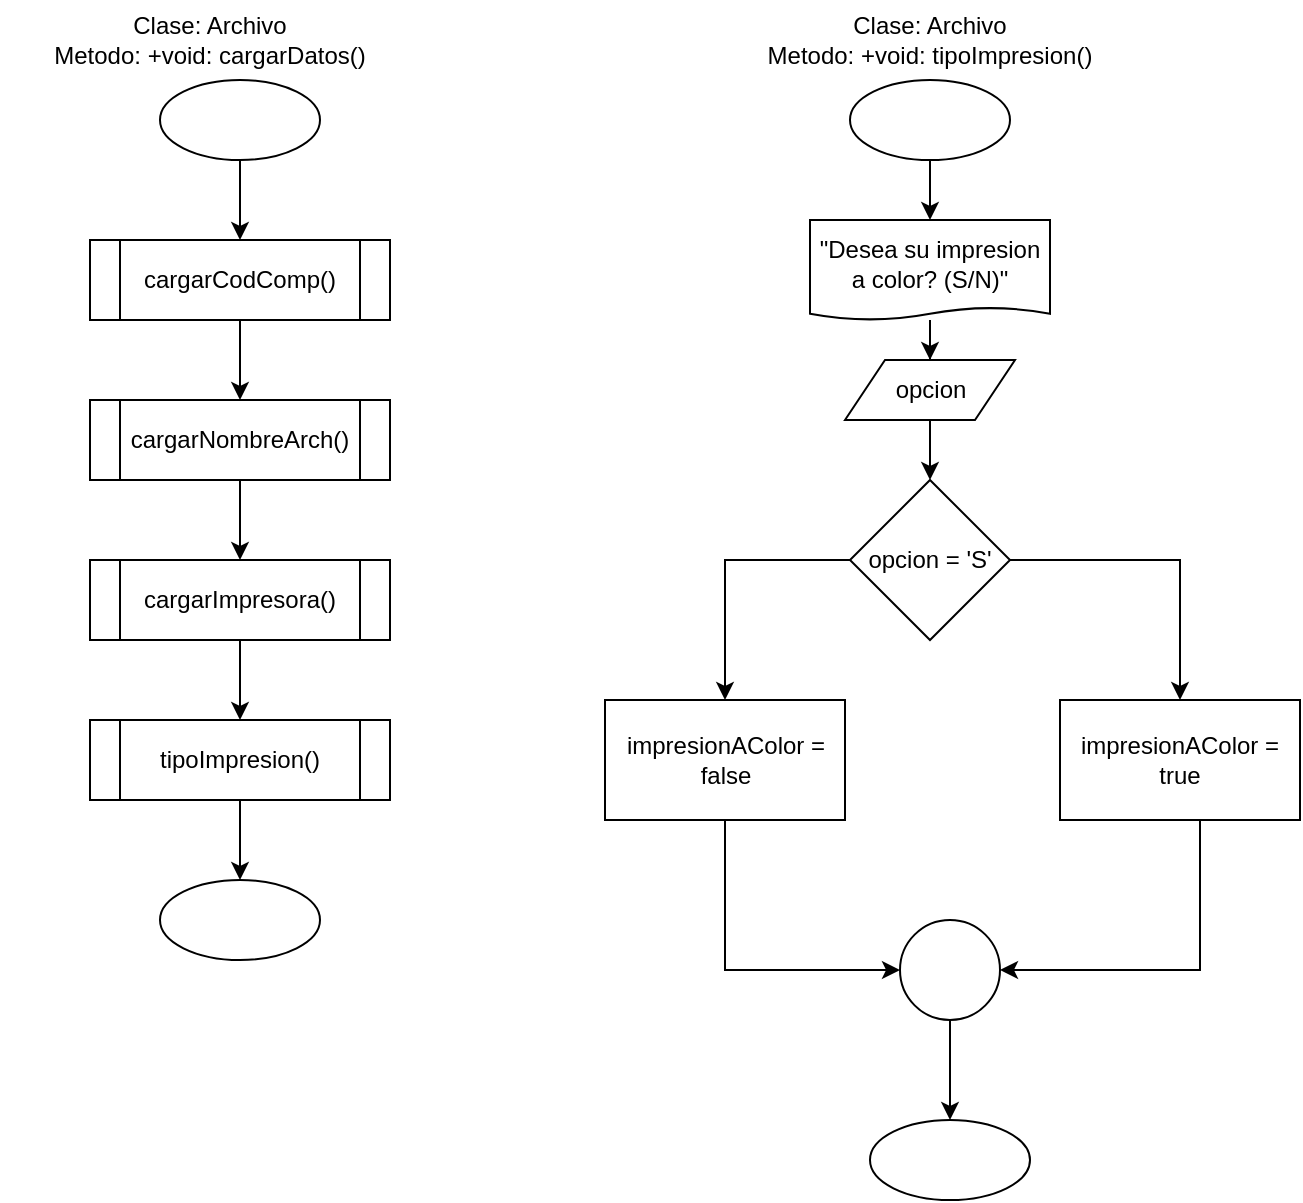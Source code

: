 <mxfile version="24.4.0" type="google" pages="3">
  <diagram name="impresion" id="LlRBKS7MbEKpEJgh919S">
    <mxGraphModel grid="1" page="1" gridSize="10" guides="1" tooltips="1" connect="1" arrows="1" fold="1" pageScale="1" pageWidth="827" pageHeight="1169" math="0" shadow="0">
      <root>
        <mxCell id="0" />
        <mxCell id="1" parent="0" />
        <mxCell id="ZWdwFOyI-Ob9fIk1LWZF-1" value="&lt;div&gt;Clase: Archivo&lt;/div&gt;&lt;div&gt;Metodo: +void: cargarDatos()&lt;br&gt;&lt;/div&gt;" style="text;html=1;align=center;verticalAlign=middle;whiteSpace=wrap;rounded=0;" vertex="1" parent="1">
          <mxGeometry x="160" y="40" width="210" height="40" as="geometry" />
        </mxCell>
        <mxCell id="ZWdwFOyI-Ob9fIk1LWZF-6" value="" style="edgeStyle=orthogonalEdgeStyle;rounded=0;orthogonalLoop=1;jettySize=auto;html=1;" edge="1" parent="1" source="ZWdwFOyI-Ob9fIk1LWZF-2" target="ZWdwFOyI-Ob9fIk1LWZF-5">
          <mxGeometry relative="1" as="geometry" />
        </mxCell>
        <mxCell id="ZWdwFOyI-Ob9fIk1LWZF-2" value="" style="ellipse;whiteSpace=wrap;html=1;" vertex="1" parent="1">
          <mxGeometry x="240" y="80" width="80" height="40" as="geometry" />
        </mxCell>
        <mxCell id="ZWdwFOyI-Ob9fIk1LWZF-8" value="" style="edgeStyle=orthogonalEdgeStyle;rounded=0;orthogonalLoop=1;jettySize=auto;html=1;" edge="1" parent="1" source="ZWdwFOyI-Ob9fIk1LWZF-5" target="ZWdwFOyI-Ob9fIk1LWZF-7">
          <mxGeometry relative="1" as="geometry" />
        </mxCell>
        <mxCell id="ZWdwFOyI-Ob9fIk1LWZF-5" value="cargarCodComp()" style="shape=process;whiteSpace=wrap;html=1;backgroundOutline=1;" vertex="1" parent="1">
          <mxGeometry x="205" y="160" width="150" height="40" as="geometry" />
        </mxCell>
        <mxCell id="ZWdwFOyI-Ob9fIk1LWZF-10" value="" style="edgeStyle=orthogonalEdgeStyle;rounded=0;orthogonalLoop=1;jettySize=auto;html=1;" edge="1" parent="1" source="ZWdwFOyI-Ob9fIk1LWZF-7" target="ZWdwFOyI-Ob9fIk1LWZF-9">
          <mxGeometry relative="1" as="geometry" />
        </mxCell>
        <mxCell id="ZWdwFOyI-Ob9fIk1LWZF-7" value="cargarNombreArch()" style="shape=process;whiteSpace=wrap;html=1;backgroundOutline=1;" vertex="1" parent="1">
          <mxGeometry x="205" y="240" width="150" height="40" as="geometry" />
        </mxCell>
        <mxCell id="ZWdwFOyI-Ob9fIk1LWZF-12" value="" style="edgeStyle=orthogonalEdgeStyle;rounded=0;orthogonalLoop=1;jettySize=auto;html=1;" edge="1" parent="1" source="ZWdwFOyI-Ob9fIk1LWZF-9" target="ZWdwFOyI-Ob9fIk1LWZF-11">
          <mxGeometry relative="1" as="geometry" />
        </mxCell>
        <mxCell id="ZWdwFOyI-Ob9fIk1LWZF-9" value="cargarImpresora()" style="shape=process;whiteSpace=wrap;html=1;backgroundOutline=1;" vertex="1" parent="1">
          <mxGeometry x="205" y="320" width="150" height="40" as="geometry" />
        </mxCell>
        <mxCell id="ZWdwFOyI-Ob9fIk1LWZF-14" value="" style="edgeStyle=orthogonalEdgeStyle;rounded=0;orthogonalLoop=1;jettySize=auto;html=1;" edge="1" parent="1" source="ZWdwFOyI-Ob9fIk1LWZF-11" target="ZWdwFOyI-Ob9fIk1LWZF-13">
          <mxGeometry relative="1" as="geometry" />
        </mxCell>
        <mxCell id="ZWdwFOyI-Ob9fIk1LWZF-11" value="tipoImpresion()" style="shape=process;whiteSpace=wrap;html=1;backgroundOutline=1;" vertex="1" parent="1">
          <mxGeometry x="205" y="400" width="150" height="40" as="geometry" />
        </mxCell>
        <mxCell id="ZWdwFOyI-Ob9fIk1LWZF-13" value="" style="ellipse;whiteSpace=wrap;html=1;" vertex="1" parent="1">
          <mxGeometry x="240" y="480" width="80" height="40" as="geometry" />
        </mxCell>
        <mxCell id="ZWdwFOyI-Ob9fIk1LWZF-15" value="&lt;div&gt;Clase: Archivo&lt;/div&gt;&lt;div&gt;Metodo: +void: tipoImpresion()&lt;br&gt;&lt;/div&gt;" style="text;html=1;align=center;verticalAlign=middle;whiteSpace=wrap;rounded=0;" vertex="1" parent="1">
          <mxGeometry x="520" y="40" width="210" height="40" as="geometry" />
        </mxCell>
        <mxCell id="ZWdwFOyI-Ob9fIk1LWZF-18" value="" style="edgeStyle=orthogonalEdgeStyle;rounded=0;orthogonalLoop=1;jettySize=auto;html=1;" edge="1" parent="1" source="ZWdwFOyI-Ob9fIk1LWZF-16" target="ZWdwFOyI-Ob9fIk1LWZF-17">
          <mxGeometry relative="1" as="geometry" />
        </mxCell>
        <mxCell id="ZWdwFOyI-Ob9fIk1LWZF-16" value="" style="ellipse;whiteSpace=wrap;html=1;" vertex="1" parent="1">
          <mxGeometry x="585" y="80" width="80" height="40" as="geometry" />
        </mxCell>
        <mxCell id="ZWdwFOyI-Ob9fIk1LWZF-20" value="" style="edgeStyle=orthogonalEdgeStyle;rounded=0;orthogonalLoop=1;jettySize=auto;html=1;" edge="1" parent="1" source="ZWdwFOyI-Ob9fIk1LWZF-17" target="ZWdwFOyI-Ob9fIk1LWZF-19">
          <mxGeometry relative="1" as="geometry" />
        </mxCell>
        <mxCell id="ZWdwFOyI-Ob9fIk1LWZF-17" value="&quot;Desea su impresion a color? (S/N)&quot;" style="shape=document;whiteSpace=wrap;html=1;boundedLbl=1;size=0.125;" vertex="1" parent="1">
          <mxGeometry x="565" y="150" width="120" height="50" as="geometry" />
        </mxCell>
        <mxCell id="ZWdwFOyI-Ob9fIk1LWZF-22" value="" style="edgeStyle=orthogonalEdgeStyle;rounded=0;orthogonalLoop=1;jettySize=auto;html=1;" edge="1" parent="1" source="ZWdwFOyI-Ob9fIk1LWZF-19" target="ZWdwFOyI-Ob9fIk1LWZF-21">
          <mxGeometry relative="1" as="geometry" />
        </mxCell>
        <mxCell id="ZWdwFOyI-Ob9fIk1LWZF-19" value="opcion" style="shape=parallelogram;perimeter=parallelogramPerimeter;whiteSpace=wrap;html=1;fixedSize=1;" vertex="1" parent="1">
          <mxGeometry x="582.5" y="220" width="85" height="30" as="geometry" />
        </mxCell>
        <mxCell id="ZWdwFOyI-Ob9fIk1LWZF-23" style="edgeStyle=orthogonalEdgeStyle;rounded=0;orthogonalLoop=1;jettySize=auto;html=1;" edge="1" parent="1" source="ZWdwFOyI-Ob9fIk1LWZF-21" target="ZWdwFOyI-Ob9fIk1LWZF-24">
          <mxGeometry relative="1" as="geometry">
            <mxPoint x="730" y="380" as="targetPoint" />
          </mxGeometry>
        </mxCell>
        <mxCell id="ZWdwFOyI-Ob9fIk1LWZF-26" style="edgeStyle=orthogonalEdgeStyle;rounded=0;orthogonalLoop=1;jettySize=auto;html=1;entryX=0.5;entryY=0;entryDx=0;entryDy=0;" edge="1" parent="1" source="ZWdwFOyI-Ob9fIk1LWZF-21" target="ZWdwFOyI-Ob9fIk1LWZF-25">
          <mxGeometry relative="1" as="geometry" />
        </mxCell>
        <mxCell id="ZWdwFOyI-Ob9fIk1LWZF-21" value="opcion = &#39;S&#39;" style="rhombus;whiteSpace=wrap;html=1;" vertex="1" parent="1">
          <mxGeometry x="585" y="280" width="80" height="80" as="geometry" />
        </mxCell>
        <mxCell id="ZWdwFOyI-Ob9fIk1LWZF-29" style="edgeStyle=orthogonalEdgeStyle;rounded=0;orthogonalLoop=1;jettySize=auto;html=1;entryX=1;entryY=0.5;entryDx=0;entryDy=0;" edge="1" parent="1" source="ZWdwFOyI-Ob9fIk1LWZF-24" target="ZWdwFOyI-Ob9fIk1LWZF-28">
          <mxGeometry relative="1" as="geometry">
            <Array as="points">
              <mxPoint x="760" y="525" />
            </Array>
          </mxGeometry>
        </mxCell>
        <mxCell id="ZWdwFOyI-Ob9fIk1LWZF-24" value="impresionAColor = true" style="rounded=0;whiteSpace=wrap;html=1;" vertex="1" parent="1">
          <mxGeometry x="690" y="390" width="120" height="60" as="geometry" />
        </mxCell>
        <mxCell id="ZWdwFOyI-Ob9fIk1LWZF-27" style="edgeStyle=orthogonalEdgeStyle;rounded=0;orthogonalLoop=1;jettySize=auto;html=1;" edge="1" parent="1" source="ZWdwFOyI-Ob9fIk1LWZF-25" target="ZWdwFOyI-Ob9fIk1LWZF-28">
          <mxGeometry relative="1" as="geometry">
            <mxPoint x="550" y="530" as="targetPoint" />
            <Array as="points">
              <mxPoint x="522" y="525" />
            </Array>
          </mxGeometry>
        </mxCell>
        <mxCell id="ZWdwFOyI-Ob9fIk1LWZF-25" value="impresionAColor = false" style="rounded=0;whiteSpace=wrap;html=1;" vertex="1" parent="1">
          <mxGeometry x="462.5" y="390" width="120" height="60" as="geometry" />
        </mxCell>
        <mxCell id="ZWdwFOyI-Ob9fIk1LWZF-33" value="" style="edgeStyle=orthogonalEdgeStyle;rounded=0;orthogonalLoop=1;jettySize=auto;html=1;" edge="1" parent="1" source="ZWdwFOyI-Ob9fIk1LWZF-28" target="ZWdwFOyI-Ob9fIk1LWZF-32">
          <mxGeometry relative="1" as="geometry" />
        </mxCell>
        <mxCell id="ZWdwFOyI-Ob9fIk1LWZF-28" value="" style="ellipse;whiteSpace=wrap;html=1;aspect=fixed;" vertex="1" parent="1">
          <mxGeometry x="610" y="500" width="50" height="50" as="geometry" />
        </mxCell>
        <mxCell id="ZWdwFOyI-Ob9fIk1LWZF-32" value="" style="ellipse;whiteSpace=wrap;html=1;" vertex="1" parent="1">
          <mxGeometry x="595" y="600" width="80" height="40" as="geometry" />
        </mxCell>
      </root>
    </mxGraphModel>
  </diagram>
  <diagram id="mmUyZyEuCJJCZ-OKWbN7" name="lse-a-lseo">
    <mxGraphModel grid="1" page="1" gridSize="10" guides="1" tooltips="1" connect="1" arrows="1" fold="1" pageScale="1" pageWidth="827" pageHeight="1169" math="0" shadow="0">
      <root>
        <mxCell id="0" />
        <mxCell id="1" parent="0" />
        <mxCell id="y2sZV5zGI5EvL7dA-naG-1" value="&lt;h1 style=&quot;margin-top: 0px;&quot;&gt;Enunciado&lt;/h1&gt;&lt;p&gt;Dada una LSE, insertar sus elementos en una LSEO&lt;/p&gt;&lt;p&gt;Suponga que tiene una LSE precargada con referencia listaSimple.&lt;/p&gt;&lt;p&gt;Suponga que la LSEO ya esta instanciada con referencia listaOrdenada.&lt;br&gt;&lt;/p&gt;" style="text;html=1;whiteSpace=wrap;overflow=hidden;rounded=0;" vertex="1" parent="1">
          <mxGeometry x="40" y="40" width="320" height="160" as="geometry" />
        </mxCell>
        <mxCell id="y2sZV5zGI5EvL7dA-naG-5" value="" style="edgeStyle=orthogonalEdgeStyle;rounded=0;orthogonalLoop=1;jettySize=auto;html=1;" edge="1" parent="1" source="y2sZV5zGI5EvL7dA-naG-3" target="y2sZV5zGI5EvL7dA-naG-7">
          <mxGeometry relative="1" as="geometry">
            <mxPoint x="420" y="240" as="targetPoint" />
          </mxGeometry>
        </mxCell>
        <mxCell id="y2sZV5zGI5EvL7dA-naG-3" value="" style="ellipse;whiteSpace=wrap;html=1;" vertex="1" parent="1">
          <mxGeometry x="360" y="160" width="120" height="40" as="geometry" />
        </mxCell>
        <mxCell id="y2sZV5zGI5EvL7dA-naG-9" value="" style="edgeStyle=orthogonalEdgeStyle;rounded=0;orthogonalLoop=1;jettySize=auto;html=1;" edge="1" parent="1" source="y2sZV5zGI5EvL7dA-naG-7" target="y2sZV5zGI5EvL7dA-naG-8">
          <mxGeometry relative="1" as="geometry" />
        </mxCell>
        <mxCell id="y2sZV5zGI5EvL7dA-naG-7" value="p = listaSimple.inicio()" style="shape=process;whiteSpace=wrap;html=1;backgroundOutline=1;" vertex="1" parent="1">
          <mxGeometry x="340" y="240" width="160" height="60" as="geometry" />
        </mxCell>
        <mxCell id="y2sZV5zGI5EvL7dA-naG-10" style="edgeStyle=orthogonalEdgeStyle;rounded=0;orthogonalLoop=1;jettySize=auto;html=1;" edge="1" parent="1" source="y2sZV5zGI5EvL7dA-naG-8" target="y2sZV5zGI5EvL7dA-naG-11">
          <mxGeometry relative="1" as="geometry">
            <mxPoint x="600" y="450" as="targetPoint" />
          </mxGeometry>
        </mxCell>
        <mxCell id="y2sZV5zGI5EvL7dA-naG-17" value="" style="edgeStyle=orthogonalEdgeStyle;rounded=0;orthogonalLoop=1;jettySize=auto;html=1;" edge="1" parent="1" source="y2sZV5zGI5EvL7dA-naG-8" target="y2sZV5zGI5EvL7dA-naG-16">
          <mxGeometry relative="1" as="geometry" />
        </mxCell>
        <mxCell id="y2sZV5zGI5EvL7dA-naG-8" value="p != null" style="rhombus;whiteSpace=wrap;html=1;" vertex="1" parent="1">
          <mxGeometry x="380" y="340" width="80" height="80" as="geometry" />
        </mxCell>
        <mxCell id="y2sZV5zGI5EvL7dA-naG-13" value="" style="edgeStyle=orthogonalEdgeStyle;rounded=0;orthogonalLoop=1;jettySize=auto;html=1;" edge="1" parent="1" source="y2sZV5zGI5EvL7dA-naG-11" target="y2sZV5zGI5EvL7dA-naG-12">
          <mxGeometry relative="1" as="geometry" />
        </mxCell>
        <mxCell id="y2sZV5zGI5EvL7dA-naG-11" value="listaOrdenada.insertar(p.dato)" style="shape=process;whiteSpace=wrap;html=1;backgroundOutline=1;" vertex="1" parent="1">
          <mxGeometry x="480" y="430" width="240" height="60" as="geometry" />
        </mxCell>
        <mxCell id="y2sZV5zGI5EvL7dA-naG-14" style="edgeStyle=orthogonalEdgeStyle;rounded=0;orthogonalLoop=1;jettySize=auto;html=1;exitX=0.5;exitY=1;exitDx=0;exitDy=0;" edge="1" parent="1" source="y2sZV5zGI5EvL7dA-naG-12">
          <mxGeometry relative="1" as="geometry">
            <mxPoint x="430" y="320" as="targetPoint" />
            <Array as="points">
              <mxPoint x="600" y="580" />
              <mxPoint x="760" y="580" />
              <mxPoint x="760" y="320" />
            </Array>
          </mxGeometry>
        </mxCell>
        <mxCell id="y2sZV5zGI5EvL7dA-naG-12" value="p = p.ps" style="whiteSpace=wrap;html=1;" vertex="1" parent="1">
          <mxGeometry x="540" y="524" width="120" height="36" as="geometry" />
        </mxCell>
        <mxCell id="y2sZV5zGI5EvL7dA-naG-16" value="" style="ellipse;whiteSpace=wrap;html=1;" vertex="1" parent="1">
          <mxGeometry x="330" y="490" width="80" height="50" as="geometry" />
        </mxCell>
      </root>
    </mxGraphModel>
  </diagram>
  <diagram id="6eg0xWmeCKtUNBRQCPOP" name="do-while">
    <mxGraphModel grid="1" page="1" gridSize="10" guides="1" tooltips="1" connect="1" arrows="1" fold="1" pageScale="1" pageWidth="827" pageHeight="1169" math="0" shadow="0">
      <root>
        <mxCell id="0" />
        <mxCell id="1" parent="0" />
        <mxCell id="vsy_AS1KvvB51Rneix9G-2" style="edgeStyle=orthogonalEdgeStyle;rounded=0;orthogonalLoop=1;jettySize=auto;html=1;" edge="1" parent="1" source="vsy_AS1KvvB51Rneix9G-1" target="vsy_AS1KvvB51Rneix9G-3">
          <mxGeometry relative="1" as="geometry">
            <mxPoint x="230" y="250" as="targetPoint" />
          </mxGeometry>
        </mxCell>
        <mxCell id="vsy_AS1KvvB51Rneix9G-1" value="" style="ellipse;whiteSpace=wrap;html=1;" vertex="1" parent="1">
          <mxGeometry x="170" y="30" width="120" height="80" as="geometry" />
        </mxCell>
        <mxCell id="vsy_AS1KvvB51Rneix9G-5" value="" style="edgeStyle=orthogonalEdgeStyle;rounded=0;orthogonalLoop=1;jettySize=auto;html=1;" edge="1" parent="1" source="vsy_AS1KvvB51Rneix9G-3" target="vsy_AS1KvvB51Rneix9G-4">
          <mxGeometry relative="1" as="geometry" />
        </mxCell>
        <mxCell id="vsy_AS1KvvB51Rneix9G-3" value="accion()" style="shape=process;whiteSpace=wrap;html=1;backgroundOutline=1;" vertex="1" parent="1">
          <mxGeometry x="170" y="180" width="120" height="60" as="geometry" />
        </mxCell>
        <mxCell id="vsy_AS1KvvB51Rneix9G-7" style="edgeStyle=orthogonalEdgeStyle;rounded=0;orthogonalLoop=1;jettySize=auto;html=1;" edge="1" parent="1" source="vsy_AS1KvvB51Rneix9G-4">
          <mxGeometry relative="1" as="geometry">
            <mxPoint x="240" y="130" as="targetPoint" />
            <Array as="points">
              <mxPoint x="440" y="340" />
              <mxPoint x="440" y="130" />
            </Array>
          </mxGeometry>
        </mxCell>
        <mxCell id="vsy_AS1KvvB51Rneix9G-8" style="edgeStyle=orthogonalEdgeStyle;rounded=0;orthogonalLoop=1;jettySize=auto;html=1;" edge="1" parent="1" source="vsy_AS1KvvB51Rneix9G-4" target="vsy_AS1KvvB51Rneix9G-9">
          <mxGeometry relative="1" as="geometry">
            <mxPoint x="190" y="460" as="targetPoint" />
          </mxGeometry>
        </mxCell>
        <mxCell id="vsy_AS1KvvB51Rneix9G-4" value="condicion" style="rhombus;whiteSpace=wrap;html=1;" vertex="1" parent="1">
          <mxGeometry x="190" y="300" width="80" height="80" as="geometry" />
        </mxCell>
        <mxCell id="vsy_AS1KvvB51Rneix9G-9" value="" style="ellipse;whiteSpace=wrap;html=1;" vertex="1" parent="1">
          <mxGeometry x="130" y="430" width="120" height="80" as="geometry" />
        </mxCell>
        <mxCell id="vsy_AS1KvvB51Rneix9G-10" value="V" style="text;html=1;align=center;verticalAlign=middle;whiteSpace=wrap;rounded=0;" vertex="1" parent="1">
          <mxGeometry x="260" y="300" width="60" height="30" as="geometry" />
        </mxCell>
        <mxCell id="vsy_AS1KvvB51Rneix9G-11" value="F" style="text;html=1;align=center;verticalAlign=middle;whiteSpace=wrap;rounded=0;" vertex="1" parent="1">
          <mxGeometry x="170" y="370" width="60" height="30" as="geometry" />
        </mxCell>
      </root>
    </mxGraphModel>
  </diagram>
</mxfile>

